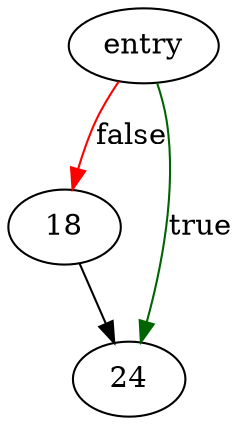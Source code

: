 digraph "checkConstraintUnchanged" {
	// Node definitions.
	3 [label=entry];
	18;
	24;

	// Edge definitions.
	3 -> 18 [
		color=red
		label=false
	];
	3 -> 24 [
		color=darkgreen
		label=true
	];
	18 -> 24;
}